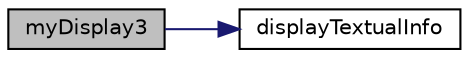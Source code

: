 digraph "myDisplay3"
{
  edge [fontname="Helvetica",fontsize="10",labelfontname="Helvetica",labelfontsize="10"];
  node [fontname="Helvetica",fontsize="10",shape=record];
  rankdir="LR";
  Node1 [label="myDisplay3",height=0.2,width=0.4,color="black", fillcolor="grey75", style="filled", fontcolor="black"];
  Node1 -> Node2 [color="midnightblue",fontsize="10",style="solid",fontname="Helvetica"];
  Node2 [label="displayTextualInfo",height=0.2,width=0.4,color="black", fillcolor="white", style="filled",URL="$main__movieFilling_8cpp.html#a602cd13567c55f669f78edbd6a3d7477"];
}
